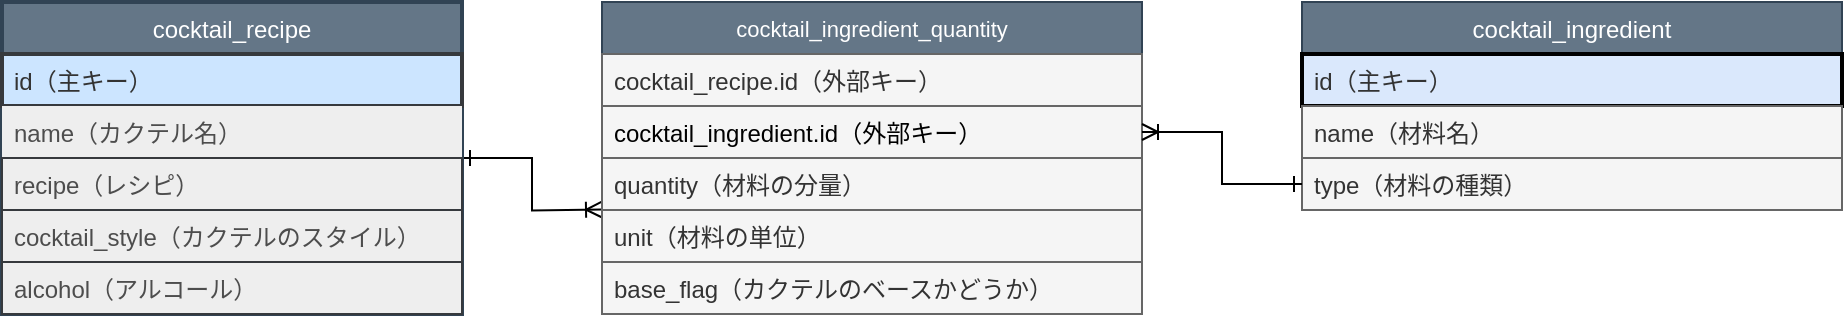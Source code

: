<mxfile>
    <diagram id="MJq8JCubyENlRuld_tk9" name="ページ1">
        <mxGraphModel dx="384" dy="360" grid="1" gridSize="10" guides="1" tooltips="1" connect="1" arrows="0" fold="1" page="1" pageScale="1" pageWidth="827" pageHeight="1169" math="0" shadow="0">
            <root>
                <mxCell id="0"/>
                <mxCell id="1" parent="0"/>
                <mxCell id="42" style="edgeStyle=orthogonalEdgeStyle;rounded=0;orthogonalLoop=1;jettySize=auto;html=1;exitX=1;exitY=0.5;exitDx=0;exitDy=0;fontColor=#000000;startArrow=ERone;startFill=0;endArrow=ERoneToMany;endFill=0;" parent="1" source="2" edge="1">
                    <mxGeometry relative="1" as="geometry">
                        <mxPoint x="340.0" y="217.759" as="targetPoint"/>
                    </mxGeometry>
                </mxCell>
                <mxCell id="2" value="cocktail_recipe" style="swimlane;fontStyle=0;childLayout=stackLayout;horizontal=1;startSize=26;horizontalStack=0;resizeParent=1;resizeParentMax=0;resizeLast=0;collapsible=1;marginBottom=0;fillColor=#647687;strokeColor=#314354;fontColor=#ffffff;strokeWidth=2;" parent="1" vertex="1">
                    <mxGeometry x="40" y="114" width="230" height="156" as="geometry">
                        <mxRectangle x="100" y="140" width="110" height="26" as="alternateBounds"/>
                    </mxGeometry>
                </mxCell>
                <mxCell id="3" value="id（主キー）" style="text;align=left;verticalAlign=middle;spacingLeft=4;spacingRight=4;overflow=hidden;rotatable=0;points=[[0,0.5],[1,0.5]];portConstraint=eastwest;labelBackgroundColor=none;labelBorderColor=none;fontStyle=0;fillColor=#cce5ff;strokeColor=#36393d;fontColor=#333333;strokeWidth=2;" parent="2" vertex="1">
                    <mxGeometry y="26" width="230" height="26" as="geometry"/>
                </mxCell>
                <mxCell id="24" value="name（カクテル名）" style="text;align=left;verticalAlign=middle;spacingLeft=4;spacingRight=4;overflow=hidden;rotatable=0;points=[[0,0.5],[1,0.5]];portConstraint=eastwest;labelBackgroundColor=none;labelBorderColor=none;fontStyle=0;dashed=1;fillColor=#eeeeee;fontColor=#4D4D4D;" parent="2" vertex="1">
                    <mxGeometry y="52" width="230" height="26" as="geometry"/>
                </mxCell>
                <mxCell id="16" value="recipe（レシピ）" style="text;align=left;verticalAlign=top;spacingLeft=4;spacingRight=4;overflow=hidden;rotatable=0;points=[[0,0.5],[1,0.5]];portConstraint=eastwest;shadow=0;fillColor=#eeeeee;strokeColor=#36393d;fontColor=#4D4D4D;" parent="2" vertex="1">
                    <mxGeometry y="78" width="230" height="26" as="geometry"/>
                </mxCell>
                <mxCell id="18" value="cocktail_style（カクテルのスタイル）" style="text;align=left;verticalAlign=top;spacingLeft=4;spacingRight=4;overflow=hidden;rotatable=0;points=[[0,0.5],[1,0.5]];portConstraint=eastwest;shadow=0;fillColor=#eeeeee;strokeColor=#36393d;fontColor=#4D4D4D;" parent="2" vertex="1">
                    <mxGeometry y="104" width="230" height="26" as="geometry"/>
                </mxCell>
                <mxCell id="5" value="alcohol（アルコール）" style="text;align=left;verticalAlign=top;spacingLeft=4;spacingRight=4;overflow=hidden;rotatable=0;points=[[0,0.5],[1,0.5]];portConstraint=eastwest;shadow=0;fillColor=#eeeeee;strokeColor=#36393d;fontColor=#4D4D4D;" parent="2" vertex="1">
                    <mxGeometry y="130" width="230" height="26" as="geometry"/>
                </mxCell>
                <mxCell id="8" value="cocktail_ingredient" style="swimlane;fontStyle=0;childLayout=stackLayout;horizontal=1;startSize=26;horizontalStack=0;resizeParent=1;resizeParentMax=0;resizeLast=0;collapsible=1;marginBottom=0;shadow=0;swimlaneLine=1;fillColor=#647687;strokeColor=#314354;labelBackgroundColor=none;verticalAlign=middle;fontColor=#FFFFFF;" parent="1" vertex="1">
                    <mxGeometry x="690" y="114" width="270" height="104" as="geometry"/>
                </mxCell>
                <mxCell id="9" value="id（主キー）" style="text;align=left;verticalAlign=top;spacingLeft=4;spacingRight=4;overflow=hidden;rotatable=0;points=[[0,0.5],[1,0.5]];portConstraint=eastwest;fillColor=#dae8fc;fontColor=#333333;strokeWidth=2;strokeColor=#000000;" parent="8" vertex="1">
                    <mxGeometry y="26" width="270" height="26" as="geometry"/>
                </mxCell>
                <mxCell id="22" value="name（材料名）" style="text;align=left;verticalAlign=top;spacingLeft=4;spacingRight=4;overflow=hidden;rotatable=0;points=[[0,0.5],[1,0.5]];portConstraint=eastwest;fillColor=#f5f5f5;strokeColor=#666666;fontColor=#333333;" parent="8" vertex="1">
                    <mxGeometry y="52" width="270" height="26" as="geometry"/>
                </mxCell>
                <mxCell id="10" value="type（材料の種類）" style="text;align=left;verticalAlign=top;spacingLeft=4;spacingRight=4;overflow=hidden;rotatable=0;points=[[0,0.5],[1,0.5]];portConstraint=eastwest;fillColor=#f5f5f5;strokeColor=#666666;fontColor=#333333;" parent="8" vertex="1">
                    <mxGeometry y="78" width="270" height="26" as="geometry"/>
                </mxCell>
                <mxCell id="32" value="cocktail_ingredient_quantity" style="swimlane;fontStyle=0;childLayout=stackLayout;horizontal=1;startSize=26;horizontalStack=0;resizeParent=1;resizeParentMax=0;resizeLast=0;collapsible=1;marginBottom=0;shadow=0;swimlaneLine=1;fillColor=#647687;strokeColor=#314354;fontColor=#ffffff;fontSize=11;verticalAlign=middle;" parent="1" vertex="1">
                    <mxGeometry x="340" y="114" width="270" height="156" as="geometry"/>
                </mxCell>
                <mxCell id="35" value="cocktail_recipe.id（外部キー）" style="text;align=left;verticalAlign=top;spacingLeft=4;spacingRight=4;overflow=hidden;rotatable=0;points=[[0,0.5],[1,0.5]];portConstraint=eastwest;fillColor=#f5f5f5;strokeColor=#666666;fontColor=#333333;" parent="32" vertex="1">
                    <mxGeometry y="26" width="270" height="26" as="geometry"/>
                </mxCell>
                <mxCell id="34" value="cocktail_ingredient.id（外部キー）" style="text;align=left;verticalAlign=top;spacingLeft=4;spacingRight=4;overflow=hidden;rotatable=0;points=[[0,0.5],[1,0.5]];portConstraint=eastwest;fillColor=#f5f5f5;strokeColor=#666666;fontColor=#000000;" parent="32" vertex="1">
                    <mxGeometry y="52" width="270" height="26" as="geometry"/>
                </mxCell>
                <mxCell id="19" value="quantity（材料の分量）&#10;&#10;&#10;" style="text;align=left;verticalAlign=top;spacingLeft=4;spacingRight=4;overflow=hidden;rotatable=0;points=[[0,0.5],[1,0.5]];portConstraint=eastwest;fillColor=#f5f5f5;strokeColor=#666666;fontColor=#333333;" parent="32" vertex="1">
                    <mxGeometry y="78" width="270" height="26" as="geometry"/>
                </mxCell>
                <mxCell id="40" value="unit（材料の単位）&#10;&#10;&#10;" style="text;align=left;verticalAlign=top;spacingLeft=4;spacingRight=4;overflow=hidden;rotatable=0;points=[[0,0.5],[1,0.5]];portConstraint=eastwest;fillColor=#f5f5f5;strokeColor=#666666;fontColor=#333333;" parent="32" vertex="1">
                    <mxGeometry y="104" width="270" height="26" as="geometry"/>
                </mxCell>
                <mxCell id="15" value="base_flag（カクテルのベースかどうか）" style="text;align=left;verticalAlign=top;spacingLeft=4;spacingRight=4;overflow=hidden;rotatable=0;points=[[0,0.5],[1,0.5]];portConstraint=eastwest;fillColor=#f5f5f5;strokeColor=#666666;fontColor=#333333;" parent="32" vertex="1">
                    <mxGeometry y="130" width="270" height="26" as="geometry"/>
                </mxCell>
                <mxCell id="43" style="edgeStyle=orthogonalEdgeStyle;rounded=0;orthogonalLoop=1;jettySize=auto;html=1;exitX=1;exitY=0.5;exitDx=0;exitDy=0;startArrow=ERoneToMany;startFill=0;endArrow=ERone;endFill=0;fontColor=#000000;" parent="1" source="34" target="10" edge="1">
                    <mxGeometry relative="1" as="geometry"/>
                </mxCell>
            </root>
        </mxGraphModel>
    </diagram>
</mxfile>